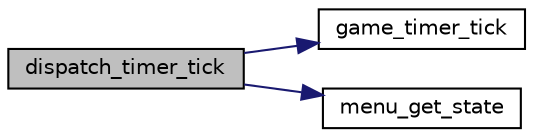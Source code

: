 digraph "dispatch_timer_tick"
{
 // LATEX_PDF_SIZE
  edge [fontname="Helvetica",fontsize="10",labelfontname="Helvetica",labelfontsize="10"];
  node [fontname="Helvetica",fontsize="10",shape=record];
  rankdir="LR";
  Node1 [label="dispatch_timer_tick",height=0.2,width=0.4,color="black", fillcolor="grey75", style="filled", fontcolor="black",tooltip="Dispatches a timer interrupt."];
  Node1 -> Node2 [color="midnightblue",fontsize="10",style="solid",fontname="Helvetica"];
  Node2 [label="game_timer_tick",height=0.2,width=0.4,color="black", fillcolor="white", style="filled",URL="$group__game.html#ga627097f54e4a2aa267c5fb461b1ddc71",tooltip="Updates the game due to a timer interrupt."];
  Node1 -> Node3 [color="midnightblue",fontsize="10",style="solid",fontname="Helvetica"];
  Node3 [label="menu_get_state",height=0.2,width=0.4,color="black", fillcolor="white", style="filled",URL="$group__menu.html#gac5400d8b25e29b894ee7a94f3f4a0586",tooltip="Gets the current menu state."];
}
